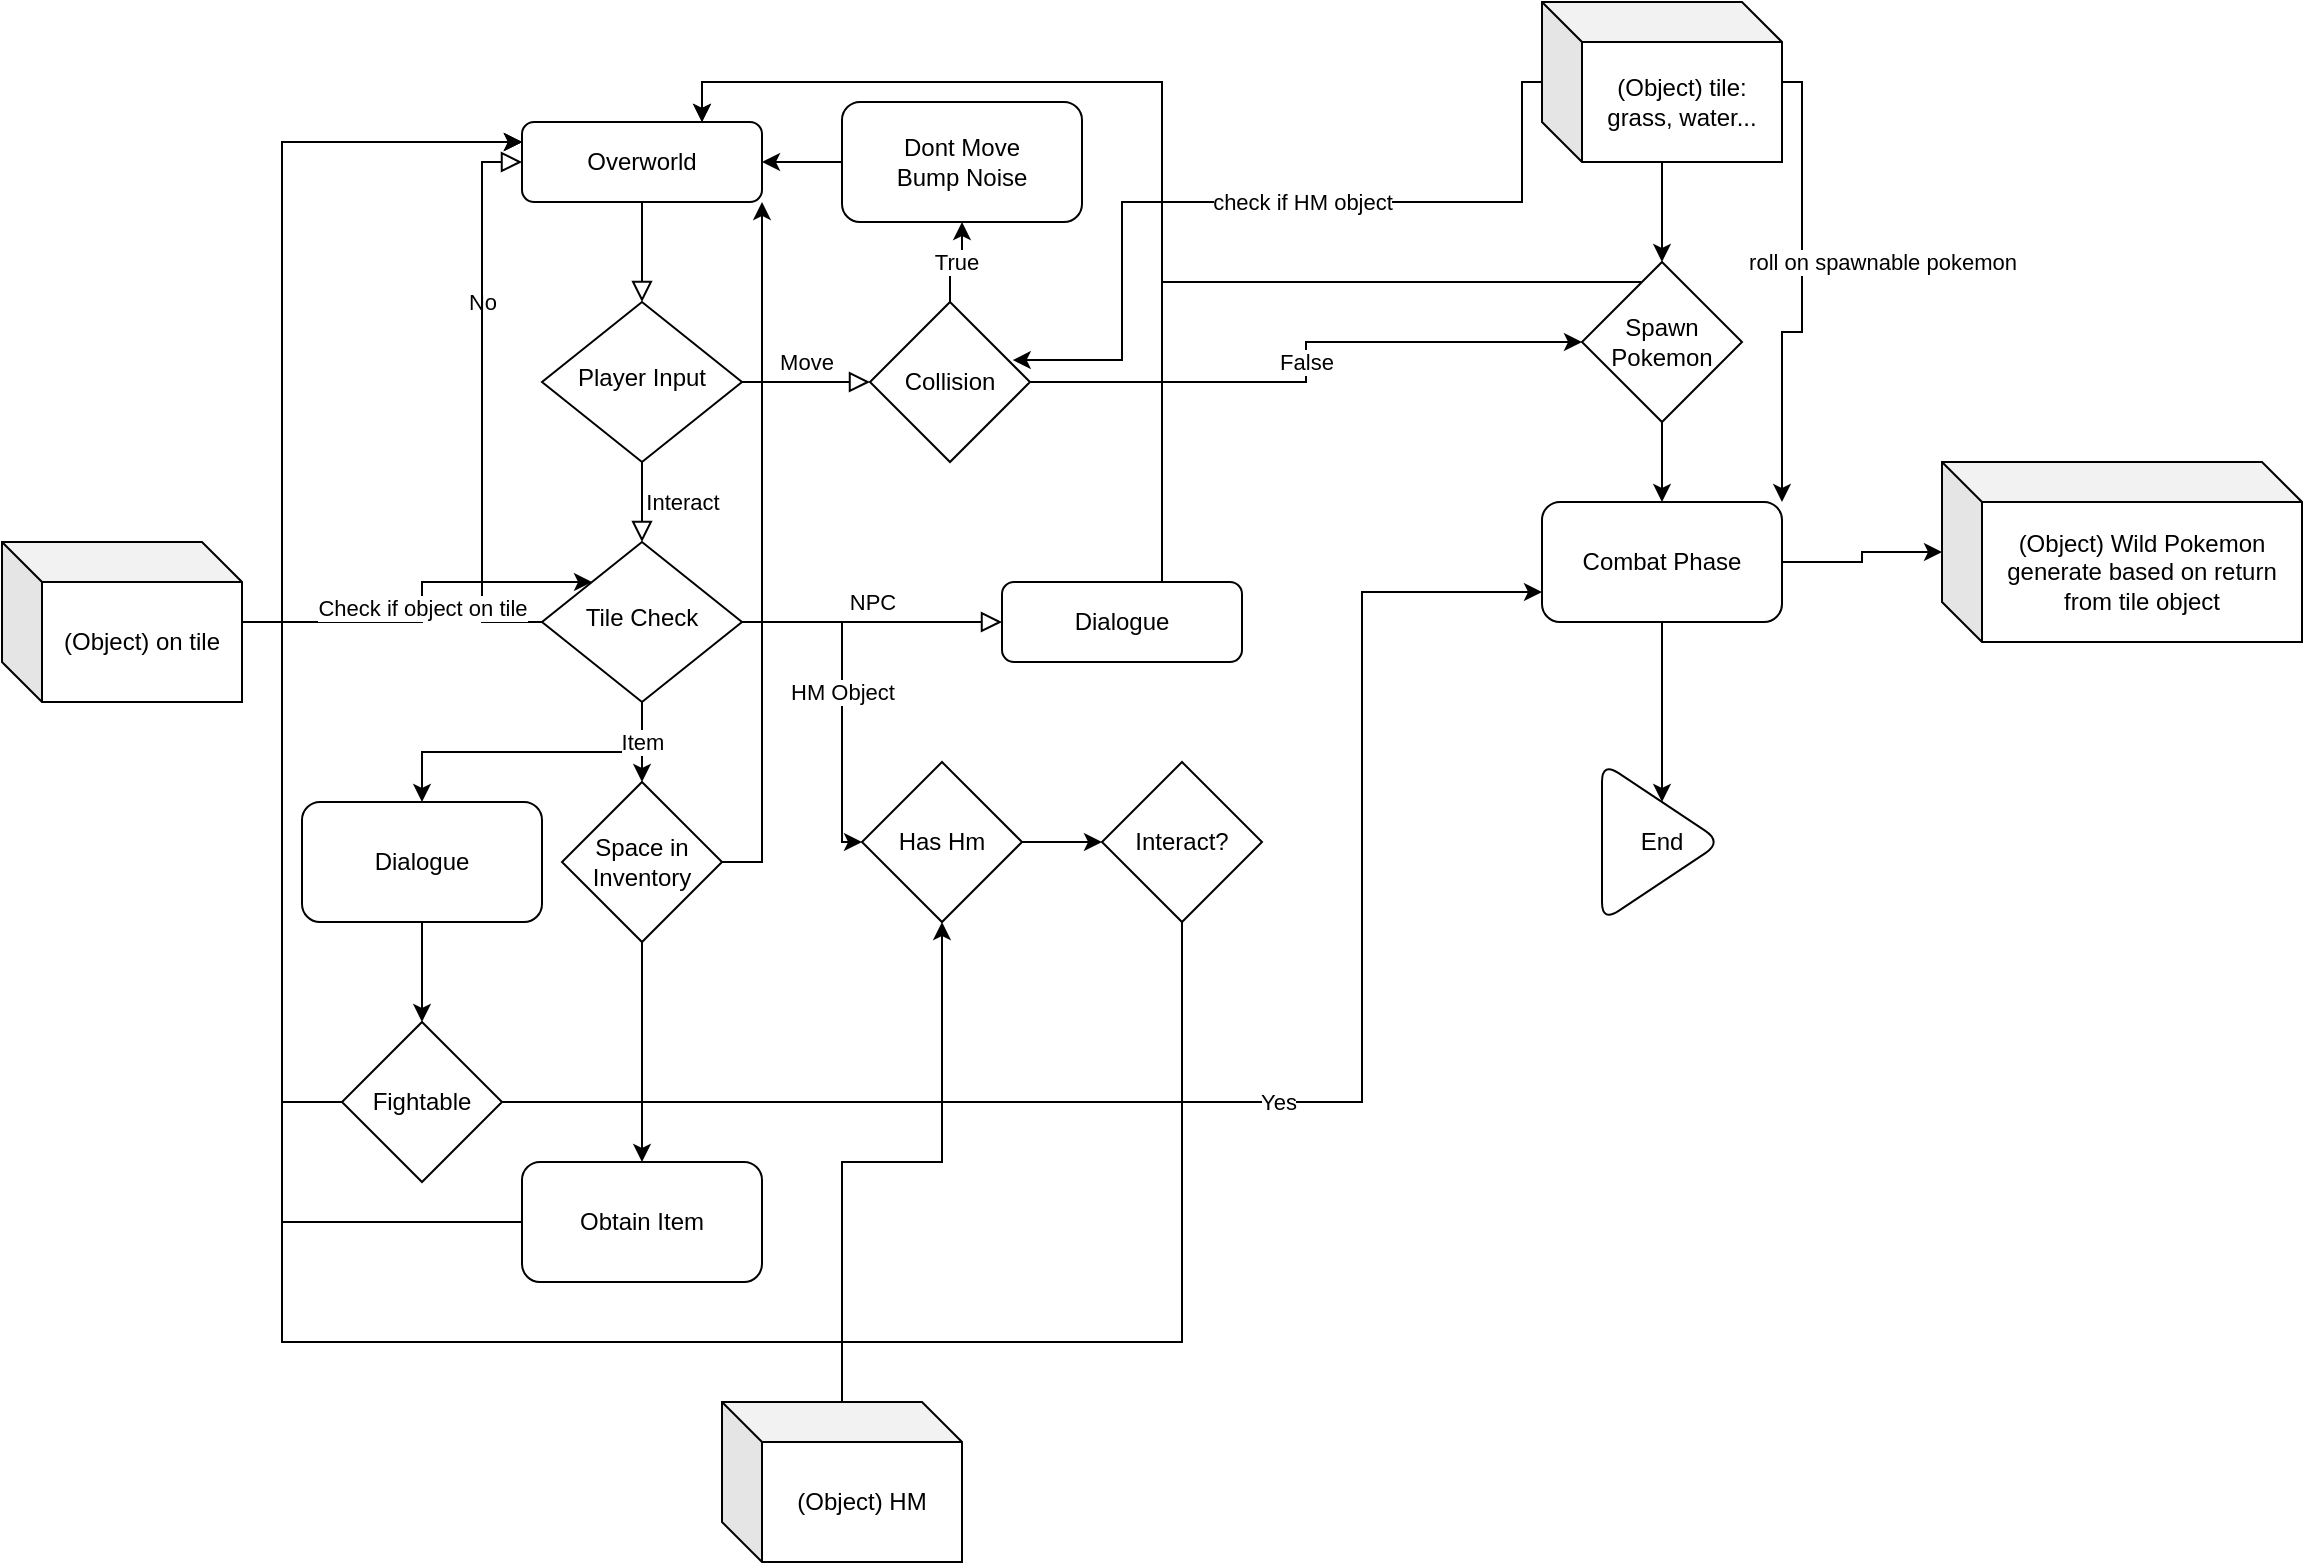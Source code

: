 <mxfile version="13.10.3" type="device"><diagram id="C5RBs43oDa-KdzZeNtuy" name="Page-1"><mxGraphModel dx="2036" dy="586" grid="1" gridSize="10" guides="1" tooltips="1" connect="1" arrows="1" fold="1" page="1" pageScale="1" pageWidth="827" pageHeight="1169" math="0" shadow="0"><root><mxCell id="WIyWlLk6GJQsqaUBKTNV-0"/><mxCell id="WIyWlLk6GJQsqaUBKTNV-1" parent="WIyWlLk6GJQsqaUBKTNV-0"/><mxCell id="WIyWlLk6GJQsqaUBKTNV-2" value="" style="rounded=0;html=1;jettySize=auto;orthogonalLoop=1;fontSize=11;endArrow=block;endFill=0;endSize=8;strokeWidth=1;shadow=0;labelBackgroundColor=none;edgeStyle=orthogonalEdgeStyle;" parent="WIyWlLk6GJQsqaUBKTNV-1" source="WIyWlLk6GJQsqaUBKTNV-3" target="WIyWlLk6GJQsqaUBKTNV-6" edge="1"><mxGeometry relative="1" as="geometry"/></mxCell><mxCell id="WIyWlLk6GJQsqaUBKTNV-3" value="Overworld" style="rounded=1;whiteSpace=wrap;html=1;fontSize=12;glass=0;strokeWidth=1;shadow=0;" parent="WIyWlLk6GJQsqaUBKTNV-1" vertex="1"><mxGeometry x="160" y="80" width="120" height="40" as="geometry"/></mxCell><mxCell id="WIyWlLk6GJQsqaUBKTNV-4" value="Interact" style="rounded=0;html=1;jettySize=auto;orthogonalLoop=1;fontSize=11;endArrow=block;endFill=0;endSize=8;strokeWidth=1;shadow=0;labelBackgroundColor=none;edgeStyle=orthogonalEdgeStyle;" parent="WIyWlLk6GJQsqaUBKTNV-1" source="WIyWlLk6GJQsqaUBKTNV-6" target="WIyWlLk6GJQsqaUBKTNV-10" edge="1"><mxGeometry y="20" relative="1" as="geometry"><mxPoint as="offset"/></mxGeometry></mxCell><mxCell id="WIyWlLk6GJQsqaUBKTNV-5" value="Move" style="edgeStyle=orthogonalEdgeStyle;rounded=0;html=1;jettySize=auto;orthogonalLoop=1;fontSize=11;endArrow=block;endFill=0;endSize=8;strokeWidth=1;shadow=0;labelBackgroundColor=none;" parent="WIyWlLk6GJQsqaUBKTNV-1" source="WIyWlLk6GJQsqaUBKTNV-6" target="Kj5TbU_bMPkPR7rLknXT-0" edge="1"><mxGeometry y="10" relative="1" as="geometry"><mxPoint as="offset"/><mxPoint x="320" y="210" as="targetPoint"/></mxGeometry></mxCell><mxCell id="WIyWlLk6GJQsqaUBKTNV-6" value="Player Input" style="rhombus;whiteSpace=wrap;html=1;shadow=0;fontFamily=Helvetica;fontSize=12;align=center;strokeWidth=1;spacing=6;spacingTop=-4;" parent="WIyWlLk6GJQsqaUBKTNV-1" vertex="1"><mxGeometry x="170" y="170" width="100" height="80" as="geometry"/></mxCell><mxCell id="WIyWlLk6GJQsqaUBKTNV-8" value="No" style="rounded=0;html=1;jettySize=auto;orthogonalLoop=1;fontSize=11;endArrow=block;endFill=0;endSize=8;strokeWidth=1;shadow=0;labelBackgroundColor=none;edgeStyle=orthogonalEdgeStyle;entryX=0;entryY=0.5;entryDx=0;entryDy=0;" parent="WIyWlLk6GJQsqaUBKTNV-1" source="WIyWlLk6GJQsqaUBKTNV-10" target="WIyWlLk6GJQsqaUBKTNV-3" edge="1"><mxGeometry x="0.357" relative="1" as="geometry"><mxPoint as="offset"/><mxPoint x="150" y="100" as="targetPoint"/><Array as="points"><mxPoint x="140" y="330"/><mxPoint x="140" y="100"/></Array></mxGeometry></mxCell><mxCell id="WIyWlLk6GJQsqaUBKTNV-9" value="NPC" style="edgeStyle=orthogonalEdgeStyle;rounded=0;html=1;jettySize=auto;orthogonalLoop=1;fontSize=11;endArrow=block;endFill=0;endSize=8;strokeWidth=1;shadow=0;labelBackgroundColor=none;" parent="WIyWlLk6GJQsqaUBKTNV-1" source="WIyWlLk6GJQsqaUBKTNV-10" target="WIyWlLk6GJQsqaUBKTNV-12" edge="1"><mxGeometry y="10" relative="1" as="geometry"><mxPoint as="offset"/></mxGeometry></mxCell><mxCell id="Kj5TbU_bMPkPR7rLknXT-27" value="HM Object" style="edgeStyle=orthogonalEdgeStyle;rounded=0;orthogonalLoop=1;jettySize=auto;html=1;endArrow=classic;endFill=1;" edge="1" parent="WIyWlLk6GJQsqaUBKTNV-1" source="WIyWlLk6GJQsqaUBKTNV-10" target="Kj5TbU_bMPkPR7rLknXT-40"><mxGeometry relative="1" as="geometry"><mxPoint x="320" y="430" as="targetPoint"/><Array as="points"><mxPoint x="320" y="330"/></Array></mxGeometry></mxCell><mxCell id="Kj5TbU_bMPkPR7rLknXT-36" value="" style="edgeStyle=orthogonalEdgeStyle;rounded=0;orthogonalLoop=1;jettySize=auto;html=1;endArrow=classic;endFill=1;" edge="1" parent="WIyWlLk6GJQsqaUBKTNV-1" source="WIyWlLk6GJQsqaUBKTNV-10" target="Kj5TbU_bMPkPR7rLknXT-35"><mxGeometry relative="1" as="geometry"/></mxCell><mxCell id="Kj5TbU_bMPkPR7rLknXT-46" value="Item" style="edgeStyle=orthogonalEdgeStyle;rounded=0;orthogonalLoop=1;jettySize=auto;html=1;endArrow=classic;endFill=1;" edge="1" parent="WIyWlLk6GJQsqaUBKTNV-1" source="WIyWlLk6GJQsqaUBKTNV-10" target="Kj5TbU_bMPkPR7rLknXT-47"><mxGeometry relative="1" as="geometry"><mxPoint x="220" y="450" as="targetPoint"/></mxGeometry></mxCell><mxCell id="WIyWlLk6GJQsqaUBKTNV-10" value="Tile Check" style="rhombus;whiteSpace=wrap;html=1;shadow=0;fontFamily=Helvetica;fontSize=12;align=center;strokeWidth=1;spacing=6;spacingTop=-4;" parent="WIyWlLk6GJQsqaUBKTNV-1" vertex="1"><mxGeometry x="170" y="290" width="100" height="80" as="geometry"/></mxCell><mxCell id="Kj5TbU_bMPkPR7rLknXT-53" style="edgeStyle=orthogonalEdgeStyle;rounded=0;orthogonalLoop=1;jettySize=auto;html=1;entryX=0.75;entryY=0;entryDx=0;entryDy=0;endArrow=classic;endFill=1;" edge="1" parent="WIyWlLk6GJQsqaUBKTNV-1" source="WIyWlLk6GJQsqaUBKTNV-12" target="WIyWlLk6GJQsqaUBKTNV-3"><mxGeometry relative="1" as="geometry"><Array as="points"><mxPoint x="480" y="60"/><mxPoint x="250" y="60"/></Array></mxGeometry></mxCell><mxCell id="WIyWlLk6GJQsqaUBKTNV-12" value="Dialogue" style="rounded=1;whiteSpace=wrap;html=1;fontSize=12;glass=0;strokeWidth=1;shadow=0;" parent="WIyWlLk6GJQsqaUBKTNV-1" vertex="1"><mxGeometry x="400" y="310" width="120" height="40" as="geometry"/></mxCell><mxCell id="Kj5TbU_bMPkPR7rLknXT-4" value="True" style="edgeStyle=orthogonalEdgeStyle;rounded=0;orthogonalLoop=1;jettySize=auto;html=1;" edge="1" parent="WIyWlLk6GJQsqaUBKTNV-1" source="Kj5TbU_bMPkPR7rLknXT-0" target="Kj5TbU_bMPkPR7rLknXT-5"><mxGeometry relative="1" as="geometry"><mxPoint x="374" y="80" as="targetPoint"/></mxGeometry></mxCell><mxCell id="Kj5TbU_bMPkPR7rLknXT-8" value="False" style="edgeStyle=orthogonalEdgeStyle;rounded=0;orthogonalLoop=1;jettySize=auto;html=1;" edge="1" parent="WIyWlLk6GJQsqaUBKTNV-1" source="Kj5TbU_bMPkPR7rLknXT-0" target="Kj5TbU_bMPkPR7rLknXT-11"><mxGeometry relative="1" as="geometry"><mxPoint x="474" y="210" as="targetPoint"/></mxGeometry></mxCell><mxCell id="Kj5TbU_bMPkPR7rLknXT-0" value="Collision" style="rhombus;whiteSpace=wrap;html=1;" vertex="1" parent="WIyWlLk6GJQsqaUBKTNV-1"><mxGeometry x="334" y="170" width="80" height="80" as="geometry"/></mxCell><mxCell id="Kj5TbU_bMPkPR7rLknXT-6" style="edgeStyle=orthogonalEdgeStyle;rounded=0;orthogonalLoop=1;jettySize=auto;html=1;entryX=1;entryY=0.5;entryDx=0;entryDy=0;" edge="1" parent="WIyWlLk6GJQsqaUBKTNV-1" source="Kj5TbU_bMPkPR7rLknXT-5" target="WIyWlLk6GJQsqaUBKTNV-3"><mxGeometry relative="1" as="geometry"/></mxCell><mxCell id="Kj5TbU_bMPkPR7rLknXT-5" value="Dont Move&lt;br&gt;Bump Noise" style="rounded=1;whiteSpace=wrap;html=1;" vertex="1" parent="WIyWlLk6GJQsqaUBKTNV-1"><mxGeometry x="320" y="70" width="120" height="60" as="geometry"/></mxCell><mxCell id="Kj5TbU_bMPkPR7rLknXT-10" value="" style="edgeStyle=orthogonalEdgeStyle;rounded=0;orthogonalLoop=1;jettySize=auto;html=1;" edge="1" parent="WIyWlLk6GJQsqaUBKTNV-1" source="Kj5TbU_bMPkPR7rLknXT-9" target="Kj5TbU_bMPkPR7rLknXT-11"><mxGeometry relative="1" as="geometry"><mxPoint x="550" y="180" as="targetPoint"/></mxGeometry></mxCell><mxCell id="Kj5TbU_bMPkPR7rLknXT-18" value="roll on spawnable pokemon" style="edgeStyle=orthogonalEdgeStyle;rounded=0;orthogonalLoop=1;jettySize=auto;html=1;entryX=1;entryY=0;entryDx=0;entryDy=0;endArrow=classic;endFill=1;" edge="1" parent="WIyWlLk6GJQsqaUBKTNV-1" source="Kj5TbU_bMPkPR7rLknXT-9" target="Kj5TbU_bMPkPR7rLknXT-14"><mxGeometry x="-0.13" y="40" relative="1" as="geometry"><Array as="points"><mxPoint x="800" y="60"/><mxPoint x="800" y="185"/><mxPoint x="790" y="185"/></Array><mxPoint as="offset"/></mxGeometry></mxCell><mxCell id="Kj5TbU_bMPkPR7rLknXT-23" value="check if HM object" style="edgeStyle=orthogonalEdgeStyle;rounded=0;orthogonalLoop=1;jettySize=auto;html=1;entryX=0.892;entryY=0.363;entryDx=0;entryDy=0;entryPerimeter=0;endArrow=classic;endFill=1;" edge="1" parent="WIyWlLk6GJQsqaUBKTNV-1" source="Kj5TbU_bMPkPR7rLknXT-9" target="Kj5TbU_bMPkPR7rLknXT-0"><mxGeometry x="-0.108" relative="1" as="geometry"><Array as="points"><mxPoint x="660" y="60"/><mxPoint x="660" y="120"/><mxPoint x="460" y="120"/><mxPoint x="460" y="199"/></Array><mxPoint as="offset"/></mxGeometry></mxCell><mxCell id="Kj5TbU_bMPkPR7rLknXT-9" value="(Object) tile:&lt;br&gt;grass, water..." style="shape=cube;whiteSpace=wrap;html=1;boundedLbl=1;backgroundOutline=1;darkOpacity=0.05;darkOpacity2=0.1;" vertex="1" parent="WIyWlLk6GJQsqaUBKTNV-1"><mxGeometry x="670" y="20" width="120" height="80" as="geometry"/></mxCell><mxCell id="Kj5TbU_bMPkPR7rLknXT-15" style="edgeStyle=orthogonalEdgeStyle;rounded=0;orthogonalLoop=1;jettySize=auto;html=1;" edge="1" parent="WIyWlLk6GJQsqaUBKTNV-1" source="Kj5TbU_bMPkPR7rLknXT-11" target="Kj5TbU_bMPkPR7rLknXT-14"><mxGeometry relative="1" as="geometry"/></mxCell><mxCell id="Kj5TbU_bMPkPR7rLknXT-17" style="edgeStyle=orthogonalEdgeStyle;rounded=0;orthogonalLoop=1;jettySize=auto;html=1;entryX=0.75;entryY=0;entryDx=0;entryDy=0;" edge="1" parent="WIyWlLk6GJQsqaUBKTNV-1" source="Kj5TbU_bMPkPR7rLknXT-11" target="WIyWlLk6GJQsqaUBKTNV-3"><mxGeometry relative="1" as="geometry"><mxPoint x="540" y="10" as="targetPoint"/><Array as="points"><mxPoint x="480" y="160"/><mxPoint x="480" y="60"/><mxPoint x="250" y="60"/></Array></mxGeometry></mxCell><mxCell id="Kj5TbU_bMPkPR7rLknXT-11" value="Spawn Pokemon" style="rhombus;whiteSpace=wrap;html=1;" vertex="1" parent="WIyWlLk6GJQsqaUBKTNV-1"><mxGeometry x="690" y="150" width="80" height="80" as="geometry"/></mxCell><mxCell id="Kj5TbU_bMPkPR7rLknXT-20" value="" style="edgeStyle=orthogonalEdgeStyle;rounded=0;orthogonalLoop=1;jettySize=auto;html=1;" edge="1" parent="WIyWlLk6GJQsqaUBKTNV-1" source="Kj5TbU_bMPkPR7rLknXT-14" target="Kj5TbU_bMPkPR7rLknXT-19"><mxGeometry relative="1" as="geometry"/></mxCell><mxCell id="Kj5TbU_bMPkPR7rLknXT-22" value="" style="edgeStyle=orthogonalEdgeStyle;rounded=0;orthogonalLoop=1;jettySize=auto;html=1;" edge="1" parent="WIyWlLk6GJQsqaUBKTNV-1" source="Kj5TbU_bMPkPR7rLknXT-14" target="Kj5TbU_bMPkPR7rLknXT-21"><mxGeometry relative="1" as="geometry"/></mxCell><mxCell id="Kj5TbU_bMPkPR7rLknXT-14" value="Combat Phase" style="rounded=1;whiteSpace=wrap;html=1;" vertex="1" parent="WIyWlLk6GJQsqaUBKTNV-1"><mxGeometry x="670" y="270" width="120" height="60" as="geometry"/></mxCell><mxCell id="Kj5TbU_bMPkPR7rLknXT-19" value="End" style="triangle;whiteSpace=wrap;html=1;rounded=1;" vertex="1" parent="WIyWlLk6GJQsqaUBKTNV-1"><mxGeometry x="700" y="400" width="60" height="80" as="geometry"/></mxCell><mxCell id="Kj5TbU_bMPkPR7rLknXT-21" value="(Object) Wild Pokemon&lt;br&gt;generate based on return from tile object" style="shape=cube;whiteSpace=wrap;html=1;boundedLbl=1;backgroundOutline=1;darkOpacity=0.05;darkOpacity2=0.1;rounded=1;" vertex="1" parent="WIyWlLk6GJQsqaUBKTNV-1"><mxGeometry x="870" y="250" width="180" height="90" as="geometry"/></mxCell><mxCell id="Kj5TbU_bMPkPR7rLknXT-25" value="Check if object on tile" style="edgeStyle=orthogonalEdgeStyle;rounded=0;orthogonalLoop=1;jettySize=auto;html=1;endArrow=classic;endFill=1;" edge="1" parent="WIyWlLk6GJQsqaUBKTNV-1" source="Kj5TbU_bMPkPR7rLknXT-24" target="WIyWlLk6GJQsqaUBKTNV-10"><mxGeometry relative="1" as="geometry"><Array as="points"><mxPoint x="110" y="330"/><mxPoint x="110" y="310"/></Array></mxGeometry></mxCell><mxCell id="Kj5TbU_bMPkPR7rLknXT-24" value="(Object) on tile" style="shape=cube;whiteSpace=wrap;html=1;boundedLbl=1;backgroundOutline=1;darkOpacity=0.05;darkOpacity2=0.1;" vertex="1" parent="WIyWlLk6GJQsqaUBKTNV-1"><mxGeometry x="-100" y="290" width="120" height="80" as="geometry"/></mxCell><mxCell id="Kj5TbU_bMPkPR7rLknXT-34" value="Yes" style="edgeStyle=orthogonalEdgeStyle;rounded=0;orthogonalLoop=1;jettySize=auto;html=1;entryX=0;entryY=0.75;entryDx=0;entryDy=0;endArrow=classic;endFill=1;" edge="1" parent="WIyWlLk6GJQsqaUBKTNV-1" source="Kj5TbU_bMPkPR7rLknXT-28" target="Kj5TbU_bMPkPR7rLknXT-14"><mxGeometry relative="1" as="geometry"><Array as="points"><mxPoint x="580" y="570"/><mxPoint x="580" y="315"/></Array></mxGeometry></mxCell><mxCell id="Kj5TbU_bMPkPR7rLknXT-38" style="edgeStyle=orthogonalEdgeStyle;rounded=0;orthogonalLoop=1;jettySize=auto;html=1;endArrow=classic;endFill=1;entryX=0;entryY=0.25;entryDx=0;entryDy=0;" edge="1" parent="WIyWlLk6GJQsqaUBKTNV-1" source="Kj5TbU_bMPkPR7rLknXT-28" target="WIyWlLk6GJQsqaUBKTNV-3"><mxGeometry relative="1" as="geometry"><mxPoint x="50" y="80" as="targetPoint"/><Array as="points"><mxPoint x="40" y="570"/><mxPoint x="40" y="90"/></Array></mxGeometry></mxCell><mxCell id="Kj5TbU_bMPkPR7rLknXT-28" value="Fightable" style="rhombus;whiteSpace=wrap;html=1;" vertex="1" parent="WIyWlLk6GJQsqaUBKTNV-1"><mxGeometry x="70" y="530" width="80" height="80" as="geometry"/></mxCell><mxCell id="Kj5TbU_bMPkPR7rLknXT-37" value="" style="edgeStyle=orthogonalEdgeStyle;rounded=0;orthogonalLoop=1;jettySize=auto;html=1;endArrow=classic;endFill=1;" edge="1" parent="WIyWlLk6GJQsqaUBKTNV-1" source="Kj5TbU_bMPkPR7rLknXT-35" target="Kj5TbU_bMPkPR7rLknXT-28"><mxGeometry relative="1" as="geometry"/></mxCell><mxCell id="Kj5TbU_bMPkPR7rLknXT-35" value="Dialogue" style="rounded=1;whiteSpace=wrap;html=1;" vertex="1" parent="WIyWlLk6GJQsqaUBKTNV-1"><mxGeometry x="50" y="420" width="120" height="60" as="geometry"/></mxCell><mxCell id="Kj5TbU_bMPkPR7rLknXT-42" value="" style="edgeStyle=orthogonalEdgeStyle;rounded=0;orthogonalLoop=1;jettySize=auto;html=1;endArrow=classic;endFill=1;" edge="1" parent="WIyWlLk6GJQsqaUBKTNV-1" source="Kj5TbU_bMPkPR7rLknXT-40" target="Kj5TbU_bMPkPR7rLknXT-43"><mxGeometry relative="1" as="geometry"><mxPoint x="490" y="440" as="targetPoint"/></mxGeometry></mxCell><mxCell id="Kj5TbU_bMPkPR7rLknXT-40" value="Has Hm" style="rhombus;whiteSpace=wrap;html=1;" vertex="1" parent="WIyWlLk6GJQsqaUBKTNV-1"><mxGeometry x="330" y="400" width="80" height="80" as="geometry"/></mxCell><mxCell id="Kj5TbU_bMPkPR7rLknXT-54" style="edgeStyle=orthogonalEdgeStyle;rounded=0;orthogonalLoop=1;jettySize=auto;html=1;endArrow=classic;endFill=1;entryX=0;entryY=0.25;entryDx=0;entryDy=0;" edge="1" parent="WIyWlLk6GJQsqaUBKTNV-1" source="Kj5TbU_bMPkPR7rLknXT-43" target="WIyWlLk6GJQsqaUBKTNV-3"><mxGeometry relative="1" as="geometry"><mxPoint x="490" y="690" as="targetPoint"/><Array as="points"><mxPoint x="490" y="690"/><mxPoint x="40" y="690"/><mxPoint x="40" y="90"/></Array></mxGeometry></mxCell><mxCell id="Kj5TbU_bMPkPR7rLknXT-43" value="Interact?" style="rhombus;whiteSpace=wrap;html=1;" vertex="1" parent="WIyWlLk6GJQsqaUBKTNV-1"><mxGeometry x="450" y="400" width="80" height="80" as="geometry"/></mxCell><mxCell id="Kj5TbU_bMPkPR7rLknXT-48" style="edgeStyle=orthogonalEdgeStyle;rounded=0;orthogonalLoop=1;jettySize=auto;html=1;endArrow=classic;endFill=1;" edge="1" parent="WIyWlLk6GJQsqaUBKTNV-1" source="Kj5TbU_bMPkPR7rLknXT-47" target="Kj5TbU_bMPkPR7rLknXT-49"><mxGeometry relative="1" as="geometry"><mxPoint x="220" y="630" as="targetPoint"/></mxGeometry></mxCell><mxCell id="Kj5TbU_bMPkPR7rLknXT-51" style="edgeStyle=orthogonalEdgeStyle;rounded=0;orthogonalLoop=1;jettySize=auto;html=1;entryX=1;entryY=1;entryDx=0;entryDy=0;endArrow=classic;endFill=1;" edge="1" parent="WIyWlLk6GJQsqaUBKTNV-1" source="Kj5TbU_bMPkPR7rLknXT-47" target="WIyWlLk6GJQsqaUBKTNV-3"><mxGeometry relative="1" as="geometry"><Array as="points"><mxPoint x="280" y="450"/></Array></mxGeometry></mxCell><mxCell id="Kj5TbU_bMPkPR7rLknXT-47" value="Space in Inventory" style="rhombus;whiteSpace=wrap;html=1;" vertex="1" parent="WIyWlLk6GJQsqaUBKTNV-1"><mxGeometry x="180" y="410" width="80" height="80" as="geometry"/></mxCell><mxCell id="Kj5TbU_bMPkPR7rLknXT-52" style="edgeStyle=orthogonalEdgeStyle;rounded=0;orthogonalLoop=1;jettySize=auto;html=1;endArrow=classic;endFill=1;entryX=0;entryY=0.25;entryDx=0;entryDy=0;" edge="1" parent="WIyWlLk6GJQsqaUBKTNV-1" source="Kj5TbU_bMPkPR7rLknXT-49" target="WIyWlLk6GJQsqaUBKTNV-3"><mxGeometry relative="1" as="geometry"><mxPoint x="90" y="80" as="targetPoint"/><Array as="points"><mxPoint x="40" y="630"/><mxPoint x="40" y="90"/></Array></mxGeometry></mxCell><mxCell id="Kj5TbU_bMPkPR7rLknXT-49" value="Obtain Item" style="rounded=1;whiteSpace=wrap;html=1;" vertex="1" parent="WIyWlLk6GJQsqaUBKTNV-1"><mxGeometry x="160" y="600" width="120" height="60" as="geometry"/></mxCell><mxCell id="Kj5TbU_bMPkPR7rLknXT-56" style="edgeStyle=orthogonalEdgeStyle;rounded=0;orthogonalLoop=1;jettySize=auto;html=1;entryX=0.5;entryY=1;entryDx=0;entryDy=0;endArrow=classic;endFill=1;" edge="1" parent="WIyWlLk6GJQsqaUBKTNV-1" source="Kj5TbU_bMPkPR7rLknXT-55" target="Kj5TbU_bMPkPR7rLknXT-40"><mxGeometry relative="1" as="geometry"/></mxCell><mxCell id="Kj5TbU_bMPkPR7rLknXT-55" value="(Object) HM" style="shape=cube;whiteSpace=wrap;html=1;boundedLbl=1;backgroundOutline=1;darkOpacity=0.05;darkOpacity2=0.1;" vertex="1" parent="WIyWlLk6GJQsqaUBKTNV-1"><mxGeometry x="260" y="720" width="120" height="80" as="geometry"/></mxCell></root></mxGraphModel></diagram></mxfile>